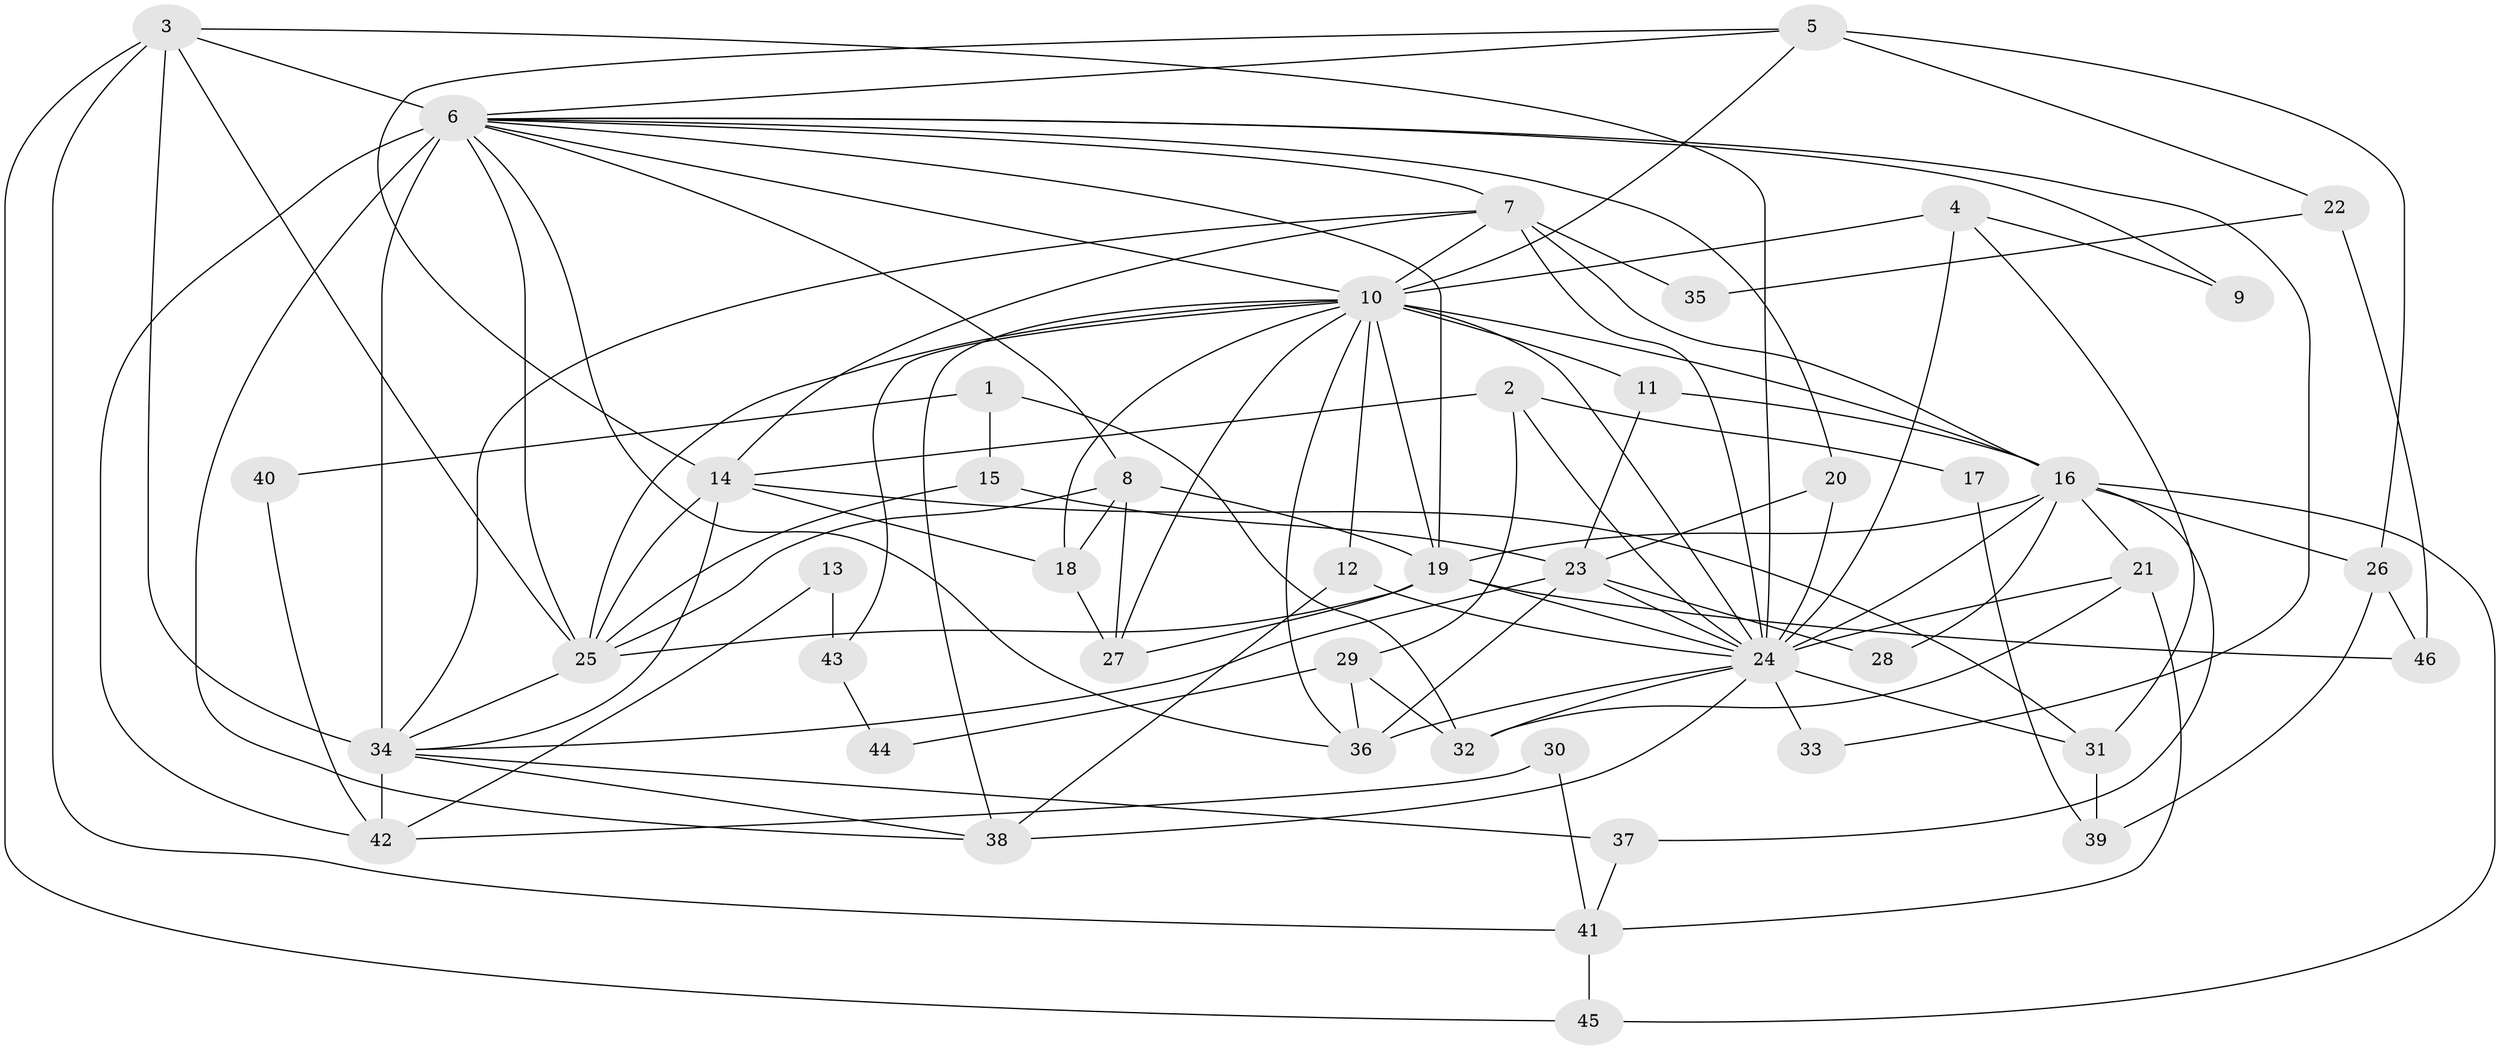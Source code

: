 // original degree distribution, {3: 0.30434782608695654, 4: 0.2717391304347826, 5: 0.16304347826086957, 6: 0.06521739130434782, 2: 0.11956521739130435, 7: 0.05434782608695652, 8: 0.021739130434782608}
// Generated by graph-tools (version 1.1) at 2025/51/03/04/25 22:51:07]
// undirected, 46 vertices, 112 edges
graph export_dot {
  node [color=gray90,style=filled];
  1;
  2;
  3;
  4;
  5;
  6;
  7;
  8;
  9;
  10;
  11;
  12;
  13;
  14;
  15;
  16;
  17;
  18;
  19;
  20;
  21;
  22;
  23;
  24;
  25;
  26;
  27;
  28;
  29;
  30;
  31;
  32;
  33;
  34;
  35;
  36;
  37;
  38;
  39;
  40;
  41;
  42;
  43;
  44;
  45;
  46;
  1 -- 15 [weight=1.0];
  1 -- 32 [weight=1.0];
  1 -- 40 [weight=1.0];
  2 -- 14 [weight=1.0];
  2 -- 17 [weight=1.0];
  2 -- 24 [weight=1.0];
  2 -- 29 [weight=1.0];
  3 -- 6 [weight=1.0];
  3 -- 24 [weight=1.0];
  3 -- 25 [weight=1.0];
  3 -- 34 [weight=1.0];
  3 -- 41 [weight=1.0];
  3 -- 45 [weight=1.0];
  4 -- 9 [weight=1.0];
  4 -- 10 [weight=1.0];
  4 -- 24 [weight=4.0];
  4 -- 31 [weight=2.0];
  5 -- 6 [weight=1.0];
  5 -- 10 [weight=1.0];
  5 -- 14 [weight=1.0];
  5 -- 22 [weight=1.0];
  5 -- 26 [weight=1.0];
  6 -- 7 [weight=1.0];
  6 -- 8 [weight=1.0];
  6 -- 9 [weight=2.0];
  6 -- 10 [weight=1.0];
  6 -- 19 [weight=1.0];
  6 -- 20 [weight=1.0];
  6 -- 25 [weight=1.0];
  6 -- 33 [weight=1.0];
  6 -- 34 [weight=7.0];
  6 -- 36 [weight=1.0];
  6 -- 38 [weight=2.0];
  6 -- 42 [weight=1.0];
  7 -- 10 [weight=1.0];
  7 -- 14 [weight=1.0];
  7 -- 16 [weight=1.0];
  7 -- 24 [weight=1.0];
  7 -- 34 [weight=1.0];
  7 -- 35 [weight=1.0];
  8 -- 18 [weight=1.0];
  8 -- 19 [weight=1.0];
  8 -- 25 [weight=1.0];
  8 -- 27 [weight=1.0];
  10 -- 11 [weight=1.0];
  10 -- 12 [weight=1.0];
  10 -- 16 [weight=2.0];
  10 -- 18 [weight=2.0];
  10 -- 19 [weight=2.0];
  10 -- 24 [weight=3.0];
  10 -- 25 [weight=1.0];
  10 -- 27 [weight=1.0];
  10 -- 36 [weight=1.0];
  10 -- 38 [weight=1.0];
  10 -- 43 [weight=1.0];
  11 -- 16 [weight=1.0];
  11 -- 23 [weight=1.0];
  12 -- 24 [weight=1.0];
  12 -- 38 [weight=2.0];
  13 -- 42 [weight=1.0];
  13 -- 43 [weight=1.0];
  14 -- 18 [weight=1.0];
  14 -- 25 [weight=1.0];
  14 -- 31 [weight=1.0];
  14 -- 34 [weight=2.0];
  15 -- 23 [weight=2.0];
  15 -- 25 [weight=1.0];
  16 -- 19 [weight=1.0];
  16 -- 21 [weight=1.0];
  16 -- 24 [weight=3.0];
  16 -- 26 [weight=1.0];
  16 -- 28 [weight=1.0];
  16 -- 37 [weight=1.0];
  16 -- 45 [weight=1.0];
  17 -- 39 [weight=1.0];
  18 -- 27 [weight=1.0];
  19 -- 24 [weight=1.0];
  19 -- 25 [weight=1.0];
  19 -- 27 [weight=1.0];
  19 -- 46 [weight=1.0];
  20 -- 23 [weight=1.0];
  20 -- 24 [weight=1.0];
  21 -- 24 [weight=1.0];
  21 -- 32 [weight=1.0];
  21 -- 41 [weight=1.0];
  22 -- 35 [weight=1.0];
  22 -- 46 [weight=1.0];
  23 -- 24 [weight=1.0];
  23 -- 28 [weight=1.0];
  23 -- 34 [weight=1.0];
  23 -- 36 [weight=1.0];
  24 -- 31 [weight=1.0];
  24 -- 32 [weight=1.0];
  24 -- 33 [weight=1.0];
  24 -- 36 [weight=2.0];
  24 -- 38 [weight=1.0];
  25 -- 34 [weight=1.0];
  26 -- 39 [weight=1.0];
  26 -- 46 [weight=1.0];
  29 -- 32 [weight=1.0];
  29 -- 36 [weight=1.0];
  29 -- 44 [weight=1.0];
  30 -- 41 [weight=1.0];
  30 -- 42 [weight=1.0];
  31 -- 39 [weight=1.0];
  34 -- 37 [weight=1.0];
  34 -- 38 [weight=1.0];
  34 -- 42 [weight=1.0];
  37 -- 41 [weight=1.0];
  40 -- 42 [weight=1.0];
  41 -- 45 [weight=1.0];
  43 -- 44 [weight=1.0];
}
